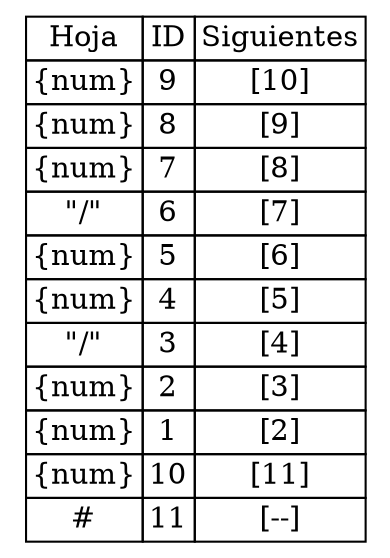 digraph grafica{
rankdir=TB;
node [shape=plaintext];
some_node [label=<<table border="0" cellborder="1" cellspacing="0"><tr><td>Hoja</td><td>ID</td><td>Siguientes</td></tr><tr><td>{num}</td><td>9</td><td>[10]</td></tr><tr><td>{num}</td><td>8</td><td>[9]</td></tr><tr><td>{num}</td><td>7</td><td>[8]</td></tr><tr><td>"/"</td><td>6</td><td>[7]</td></tr><tr><td>{num}</td><td>5</td><td>[6]</td></tr><tr><td>{num}</td><td>4</td><td>[5]</td></tr><tr><td>"/"</td><td>3</td><td>[4]</td></tr><tr><td>{num}</td><td>2</td><td>[3]</td></tr><tr><td>{num}</td><td>1</td><td>[2]</td></tr><tr><td>{num}</td><td>10</td><td>[11]</td></tr><tr><td>#</td><td>11</td><td>[--]</td></tr></table>>];}
